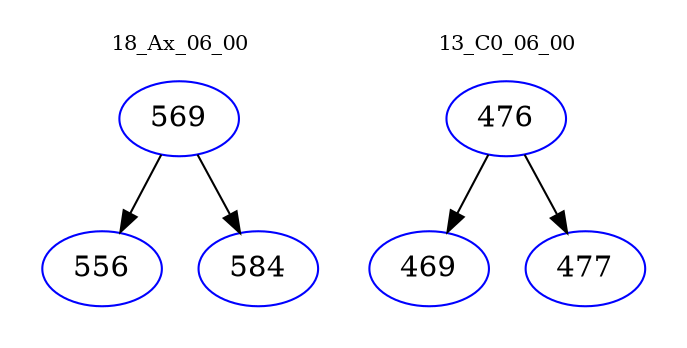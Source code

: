 digraph{
subgraph cluster_0 {
color = white
label = "18_Ax_06_00";
fontsize=10;
T0_569 [label="569", color="blue"]
T0_569 -> T0_556 [color="black"]
T0_556 [label="556", color="blue"]
T0_569 -> T0_584 [color="black"]
T0_584 [label="584", color="blue"]
}
subgraph cluster_1 {
color = white
label = "13_C0_06_00";
fontsize=10;
T1_476 [label="476", color="blue"]
T1_476 -> T1_469 [color="black"]
T1_469 [label="469", color="blue"]
T1_476 -> T1_477 [color="black"]
T1_477 [label="477", color="blue"]
}
}
